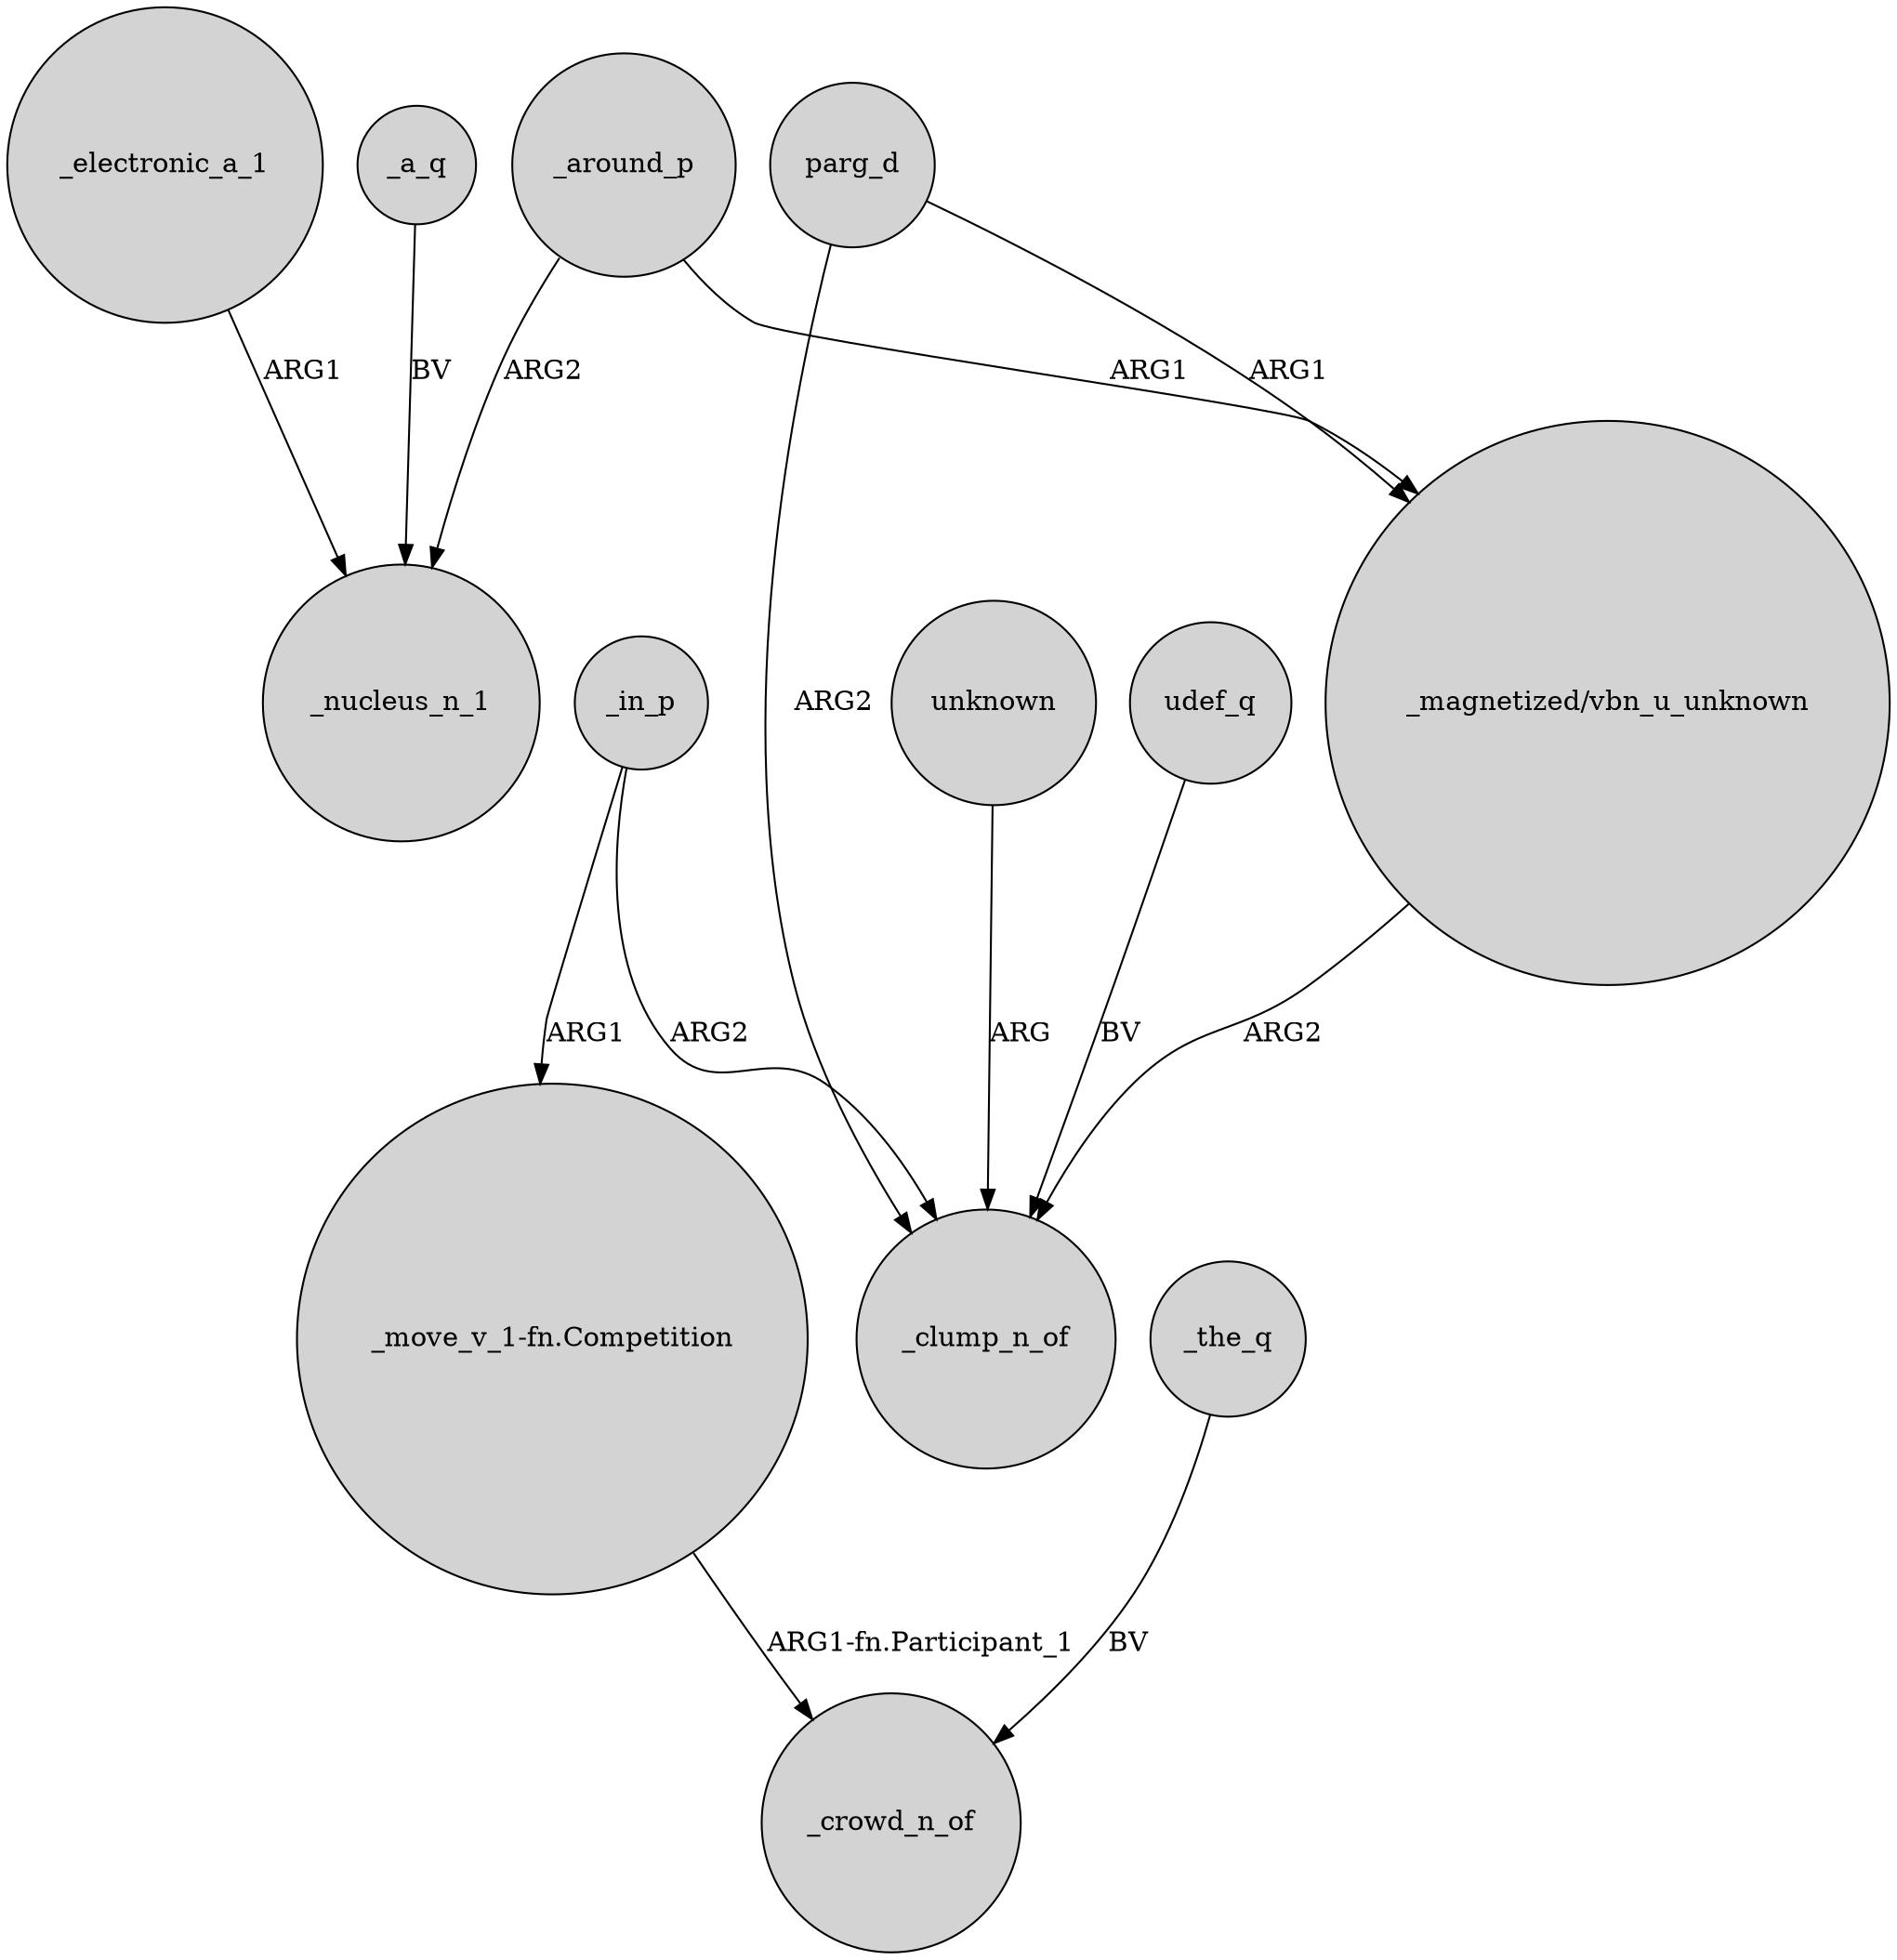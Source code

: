 digraph {
	node [shape=circle style=filled]
	_around_p -> _nucleus_n_1 [label=ARG2]
	_a_q -> _nucleus_n_1 [label=BV]
	_in_p -> "_move_v_1-fn.Competition" [label=ARG1]
	_the_q -> _crowd_n_of [label=BV]
	parg_d -> "_magnetized/vbn_u_unknown" [label=ARG1]
	_electronic_a_1 -> _nucleus_n_1 [label=ARG1]
	_around_p -> "_magnetized/vbn_u_unknown" [label=ARG1]
	unknown -> _clump_n_of [label=ARG]
	"_magnetized/vbn_u_unknown" -> _clump_n_of [label=ARG2]
	parg_d -> _clump_n_of [label=ARG2]
	_in_p -> _clump_n_of [label=ARG2]
	udef_q -> _clump_n_of [label=BV]
	"_move_v_1-fn.Competition" -> _crowd_n_of [label="ARG1-fn.Participant_1"]
}
